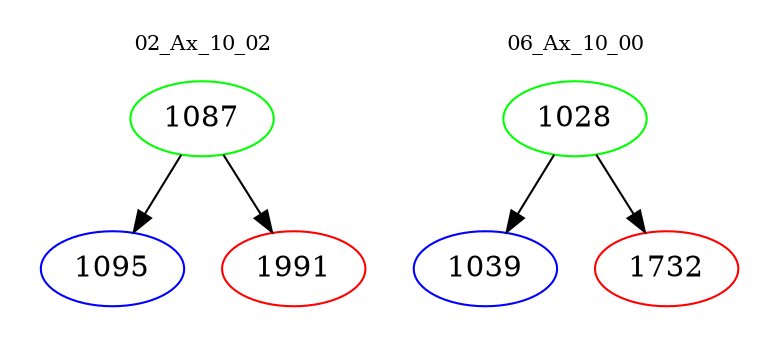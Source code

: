 digraph{
subgraph cluster_0 {
color = white
label = "02_Ax_10_02";
fontsize=10;
T0_1087 [label="1087", color="green"]
T0_1087 -> T0_1095 [color="black"]
T0_1095 [label="1095", color="blue"]
T0_1087 -> T0_1991 [color="black"]
T0_1991 [label="1991", color="red"]
}
subgraph cluster_1 {
color = white
label = "06_Ax_10_00";
fontsize=10;
T1_1028 [label="1028", color="green"]
T1_1028 -> T1_1039 [color="black"]
T1_1039 [label="1039", color="blue"]
T1_1028 -> T1_1732 [color="black"]
T1_1732 [label="1732", color="red"]
}
}
